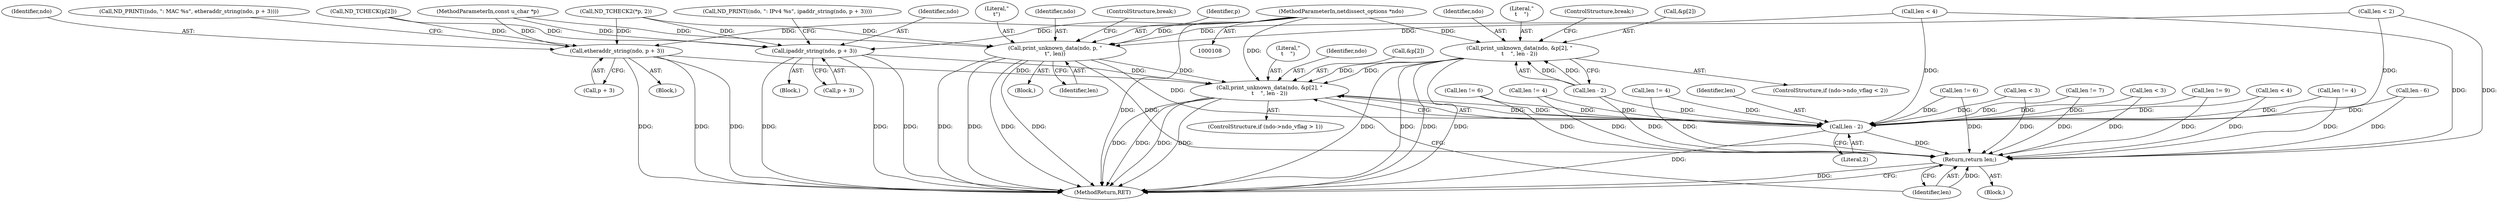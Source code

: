 digraph "0_tcpdump_7029d15f148ef24bb7c6668bc640f5470d085e5a_2@pointer" {
"1000109" [label="(MethodParameterIn,netdissect_options *ndo)"];
"1000403" [label="(Call,print_unknown_data(ndo, p, \"\n\t\", len))"];
"1000726" [label="(Call,print_unknown_data(ndo, &p[2], \"\n\t    \", len - 2))"];
"1000733" [label="(Call,len - 2)"];
"1000736" [label="(Return,return len;)"];
"1000624" [label="(Call,ipaddr_string(ndo, p + 3))"];
"1000653" [label="(Call,etheraddr_string(ndo, p + 3))"];
"1000709" [label="(Call,print_unknown_data(ndo, &p[2], \"\n\t    \", len - 2))"];
"1000651" [label="(Block,)"];
"1000405" [label="(Identifier,p)"];
"1000719" [label="(ControlStructure,break;)"];
"1000379" [label="(Block,)"];
"1000542" [label="(Call,len != 4)"];
"1000727" [label="(Identifier,ndo)"];
"1000736" [label="(Return,return len;)"];
"1000720" [label="(ControlStructure,if (ndo->ndo_vflag > 1))"];
"1000709" [label="(Call,print_unknown_data(ndo, &p[2], \"\n\t    \", len - 2))"];
"1000478" [label="(Call,len != 4)"];
"1000506" [label="(Call,len < 3)"];
"1000603" [label="(Call,len != 7)"];
"1000446" [label="(Call,len != 6)"];
"1000711" [label="(Call,&p[2])"];
"1000710" [label="(Identifier,ndo)"];
"1000622" [label="(Block,)"];
"1000406" [label="(Literal,\"\n\t\")"];
"1000570" [label="(Call,len < 3)"];
"1000404" [label="(Identifier,ndo)"];
"1000619" [label="(Call,ND_PRINT((ndo, \": IPv4 %s\", ipaddr_string(ndo, p + 3))))"];
"1000403" [label="(Call,print_unknown_data(ndo, p, \"\n\t\", len))"];
"1000408" [label="(ControlStructure,break;)"];
"1000734" [label="(Identifier,len)"];
"1000733" [label="(Call,len - 2)"];
"1000411" [label="(Call,len < 4)"];
"1000142" [label="(Call,len < 2)"];
"1000580" [label="(Call,ND_TCHECK(p[2]))"];
"1000346" [label="(Call,len < 4)"];
"1000624" [label="(Call,ipaddr_string(ndo, p + 3))"];
"1000726" [label="(Call,print_unknown_data(ndo, &p[2], \"\n\t    \", len - 2))"];
"1000265" [label="(Call,len - 6)"];
"1000112" [label="(Block,)"];
"1000625" [label="(Identifier,ndo)"];
"1000648" [label="(Call,ND_PRINT((ndo, \": MAC %s\", etheraddr_string(ndo, p + 3))))"];
"1000121" [label="(Call,ND_TCHECK2(*p, 2))"];
"1000290" [label="(Call,len != 4)"];
"1000632" [label="(Call,len != 9)"];
"1000626" [label="(Call,p + 3)"];
"1000654" [label="(Identifier,ndo)"];
"1000703" [label="(ControlStructure,if (ndo->ndo_vflag < 2))"];
"1000655" [label="(Call,p + 3)"];
"1000745" [label="(MethodReturn,RET)"];
"1000109" [label="(MethodParameterIn,netdissect_options *ndo)"];
"1000735" [label="(Literal,2)"];
"1000110" [label="(MethodParameterIn,const u_char *p)"];
"1000716" [label="(Call,len - 2)"];
"1000407" [label="(Identifier,len)"];
"1000728" [label="(Call,&p[2])"];
"1000737" [label="(Identifier,len)"];
"1000653" [label="(Call,etheraddr_string(ndo, p + 3))"];
"1000318" [label="(Call,len != 6)"];
"1000732" [label="(Literal,\"\n\t    \")"];
"1000715" [label="(Literal,\"\n\t    \")"];
"1000109" -> "1000108"  [label="AST: "];
"1000109" -> "1000745"  [label="DDG: "];
"1000109" -> "1000403"  [label="DDG: "];
"1000109" -> "1000624"  [label="DDG: "];
"1000109" -> "1000653"  [label="DDG: "];
"1000109" -> "1000709"  [label="DDG: "];
"1000109" -> "1000726"  [label="DDG: "];
"1000403" -> "1000379"  [label="AST: "];
"1000403" -> "1000407"  [label="CFG: "];
"1000404" -> "1000403"  [label="AST: "];
"1000405" -> "1000403"  [label="AST: "];
"1000406" -> "1000403"  [label="AST: "];
"1000407" -> "1000403"  [label="AST: "];
"1000408" -> "1000403"  [label="CFG: "];
"1000403" -> "1000745"  [label="DDG: "];
"1000403" -> "1000745"  [label="DDG: "];
"1000403" -> "1000745"  [label="DDG: "];
"1000403" -> "1000745"  [label="DDG: "];
"1000110" -> "1000403"  [label="DDG: "];
"1000121" -> "1000403"  [label="DDG: "];
"1000346" -> "1000403"  [label="DDG: "];
"1000142" -> "1000403"  [label="DDG: "];
"1000403" -> "1000726"  [label="DDG: "];
"1000403" -> "1000733"  [label="DDG: "];
"1000403" -> "1000736"  [label="DDG: "];
"1000726" -> "1000720"  [label="AST: "];
"1000726" -> "1000733"  [label="CFG: "];
"1000727" -> "1000726"  [label="AST: "];
"1000728" -> "1000726"  [label="AST: "];
"1000732" -> "1000726"  [label="AST: "];
"1000733" -> "1000726"  [label="AST: "];
"1000737" -> "1000726"  [label="CFG: "];
"1000726" -> "1000745"  [label="DDG: "];
"1000726" -> "1000745"  [label="DDG: "];
"1000726" -> "1000745"  [label="DDG: "];
"1000726" -> "1000745"  [label="DDG: "];
"1000709" -> "1000726"  [label="DDG: "];
"1000709" -> "1000726"  [label="DDG: "];
"1000624" -> "1000726"  [label="DDG: "];
"1000653" -> "1000726"  [label="DDG: "];
"1000733" -> "1000726"  [label="DDG: "];
"1000733" -> "1000726"  [label="DDG: "];
"1000733" -> "1000735"  [label="CFG: "];
"1000734" -> "1000733"  [label="AST: "];
"1000735" -> "1000733"  [label="AST: "];
"1000733" -> "1000745"  [label="DDG: "];
"1000290" -> "1000733"  [label="DDG: "];
"1000570" -> "1000733"  [label="DDG: "];
"1000716" -> "1000733"  [label="DDG: "];
"1000603" -> "1000733"  [label="DDG: "];
"1000265" -> "1000733"  [label="DDG: "];
"1000542" -> "1000733"  [label="DDG: "];
"1000142" -> "1000733"  [label="DDG: "];
"1000506" -> "1000733"  [label="DDG: "];
"1000411" -> "1000733"  [label="DDG: "];
"1000632" -> "1000733"  [label="DDG: "];
"1000318" -> "1000733"  [label="DDG: "];
"1000478" -> "1000733"  [label="DDG: "];
"1000346" -> "1000733"  [label="DDG: "];
"1000446" -> "1000733"  [label="DDG: "];
"1000733" -> "1000736"  [label="DDG: "];
"1000736" -> "1000112"  [label="AST: "];
"1000736" -> "1000737"  [label="CFG: "];
"1000737" -> "1000736"  [label="AST: "];
"1000745" -> "1000736"  [label="CFG: "];
"1000736" -> "1000745"  [label="DDG: "];
"1000737" -> "1000736"  [label="DDG: "];
"1000290" -> "1000736"  [label="DDG: "];
"1000570" -> "1000736"  [label="DDG: "];
"1000716" -> "1000736"  [label="DDG: "];
"1000603" -> "1000736"  [label="DDG: "];
"1000265" -> "1000736"  [label="DDG: "];
"1000542" -> "1000736"  [label="DDG: "];
"1000142" -> "1000736"  [label="DDG: "];
"1000506" -> "1000736"  [label="DDG: "];
"1000411" -> "1000736"  [label="DDG: "];
"1000632" -> "1000736"  [label="DDG: "];
"1000318" -> "1000736"  [label="DDG: "];
"1000478" -> "1000736"  [label="DDG: "];
"1000346" -> "1000736"  [label="DDG: "];
"1000446" -> "1000736"  [label="DDG: "];
"1000624" -> "1000622"  [label="AST: "];
"1000624" -> "1000626"  [label="CFG: "];
"1000625" -> "1000624"  [label="AST: "];
"1000626" -> "1000624"  [label="AST: "];
"1000619" -> "1000624"  [label="CFG: "];
"1000624" -> "1000745"  [label="DDG: "];
"1000624" -> "1000745"  [label="DDG: "];
"1000624" -> "1000745"  [label="DDG: "];
"1000580" -> "1000624"  [label="DDG: "];
"1000110" -> "1000624"  [label="DDG: "];
"1000121" -> "1000624"  [label="DDG: "];
"1000653" -> "1000651"  [label="AST: "];
"1000653" -> "1000655"  [label="CFG: "];
"1000654" -> "1000653"  [label="AST: "];
"1000655" -> "1000653"  [label="AST: "];
"1000648" -> "1000653"  [label="CFG: "];
"1000653" -> "1000745"  [label="DDG: "];
"1000653" -> "1000745"  [label="DDG: "];
"1000653" -> "1000745"  [label="DDG: "];
"1000580" -> "1000653"  [label="DDG: "];
"1000110" -> "1000653"  [label="DDG: "];
"1000121" -> "1000653"  [label="DDG: "];
"1000709" -> "1000703"  [label="AST: "];
"1000709" -> "1000716"  [label="CFG: "];
"1000710" -> "1000709"  [label="AST: "];
"1000711" -> "1000709"  [label="AST: "];
"1000715" -> "1000709"  [label="AST: "];
"1000716" -> "1000709"  [label="AST: "];
"1000719" -> "1000709"  [label="CFG: "];
"1000709" -> "1000745"  [label="DDG: "];
"1000709" -> "1000745"  [label="DDG: "];
"1000709" -> "1000745"  [label="DDG: "];
"1000709" -> "1000745"  [label="DDG: "];
"1000716" -> "1000709"  [label="DDG: "];
"1000716" -> "1000709"  [label="DDG: "];
}
